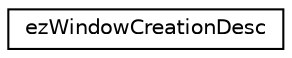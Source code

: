 digraph "Graphical Class Hierarchy"
{
 // LATEX_PDF_SIZE
  edge [fontname="Helvetica",fontsize="10",labelfontname="Helvetica",labelfontsize="10"];
  node [fontname="Helvetica",fontsize="10",shape=record];
  rankdir="LR";
  Node0 [label="ezWindowCreationDesc",height=0.2,width=0.4,color="black", fillcolor="white", style="filled",URL="$dd/d3b/structez_window_creation_desc.htm",tooltip="Parameters for creating a window, such as position and resolution."];
}
